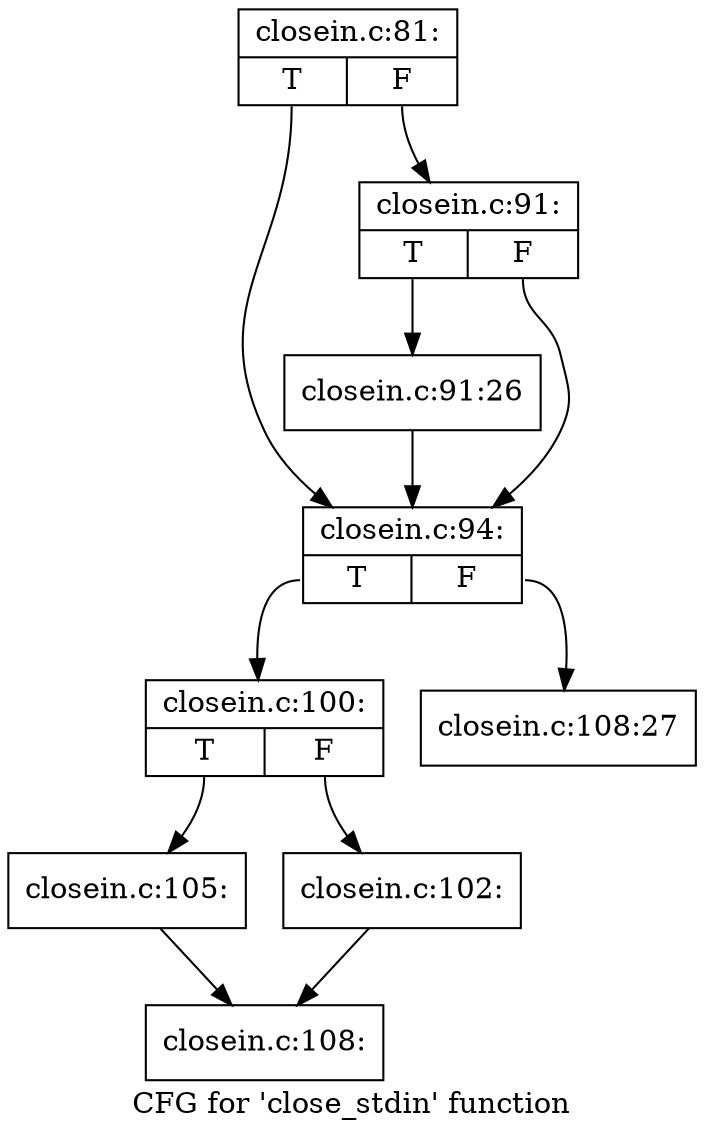 digraph "CFG for 'close_stdin' function" {
	label="CFG for 'close_stdin' function";

	Node0xd8c97b0 [shape=record,label="{closein.c:81:|{<s0>T|<s1>F}}"];
	Node0xd8c97b0:s0 -> Node0xdaf20d0;
	Node0xd8c97b0:s1 -> Node0xdaf1110;
	Node0xdaf1110 [shape=record,label="{closein.c:91:|{<s0>T|<s1>F}}"];
	Node0xdaf1110:s0 -> Node0xdaf4c50;
	Node0xdaf1110:s1 -> Node0xdaf20d0;
	Node0xdaf4c50 [shape=record,label="{closein.c:91:26}"];
	Node0xdaf4c50 -> Node0xdaf20d0;
	Node0xdaf20d0 [shape=record,label="{closein.c:94:|{<s0>T|<s1>F}}"];
	Node0xdaf20d0:s0 -> Node0xdaf4700;
	Node0xdaf20d0:s1 -> Node0xdafa1f0;
	Node0xdaf4700 [shape=record,label="{closein.c:100:|{<s0>T|<s1>F}}"];
	Node0xdaf4700:s0 -> Node0xdaf7b30;
	Node0xdaf4700:s1 -> Node0xdaf7a90;
	Node0xdaf7a90 [shape=record,label="{closein.c:102:}"];
	Node0xdaf7a90 -> Node0xdafa1a0;
	Node0xdaf7b30 [shape=record,label="{closein.c:105:}"];
	Node0xdaf7b30 -> Node0xdafa1a0;
	Node0xdafa1a0 [shape=record,label="{closein.c:108:}"];
	Node0xdafa1f0 [shape=record,label="{closein.c:108:27}"];
}
